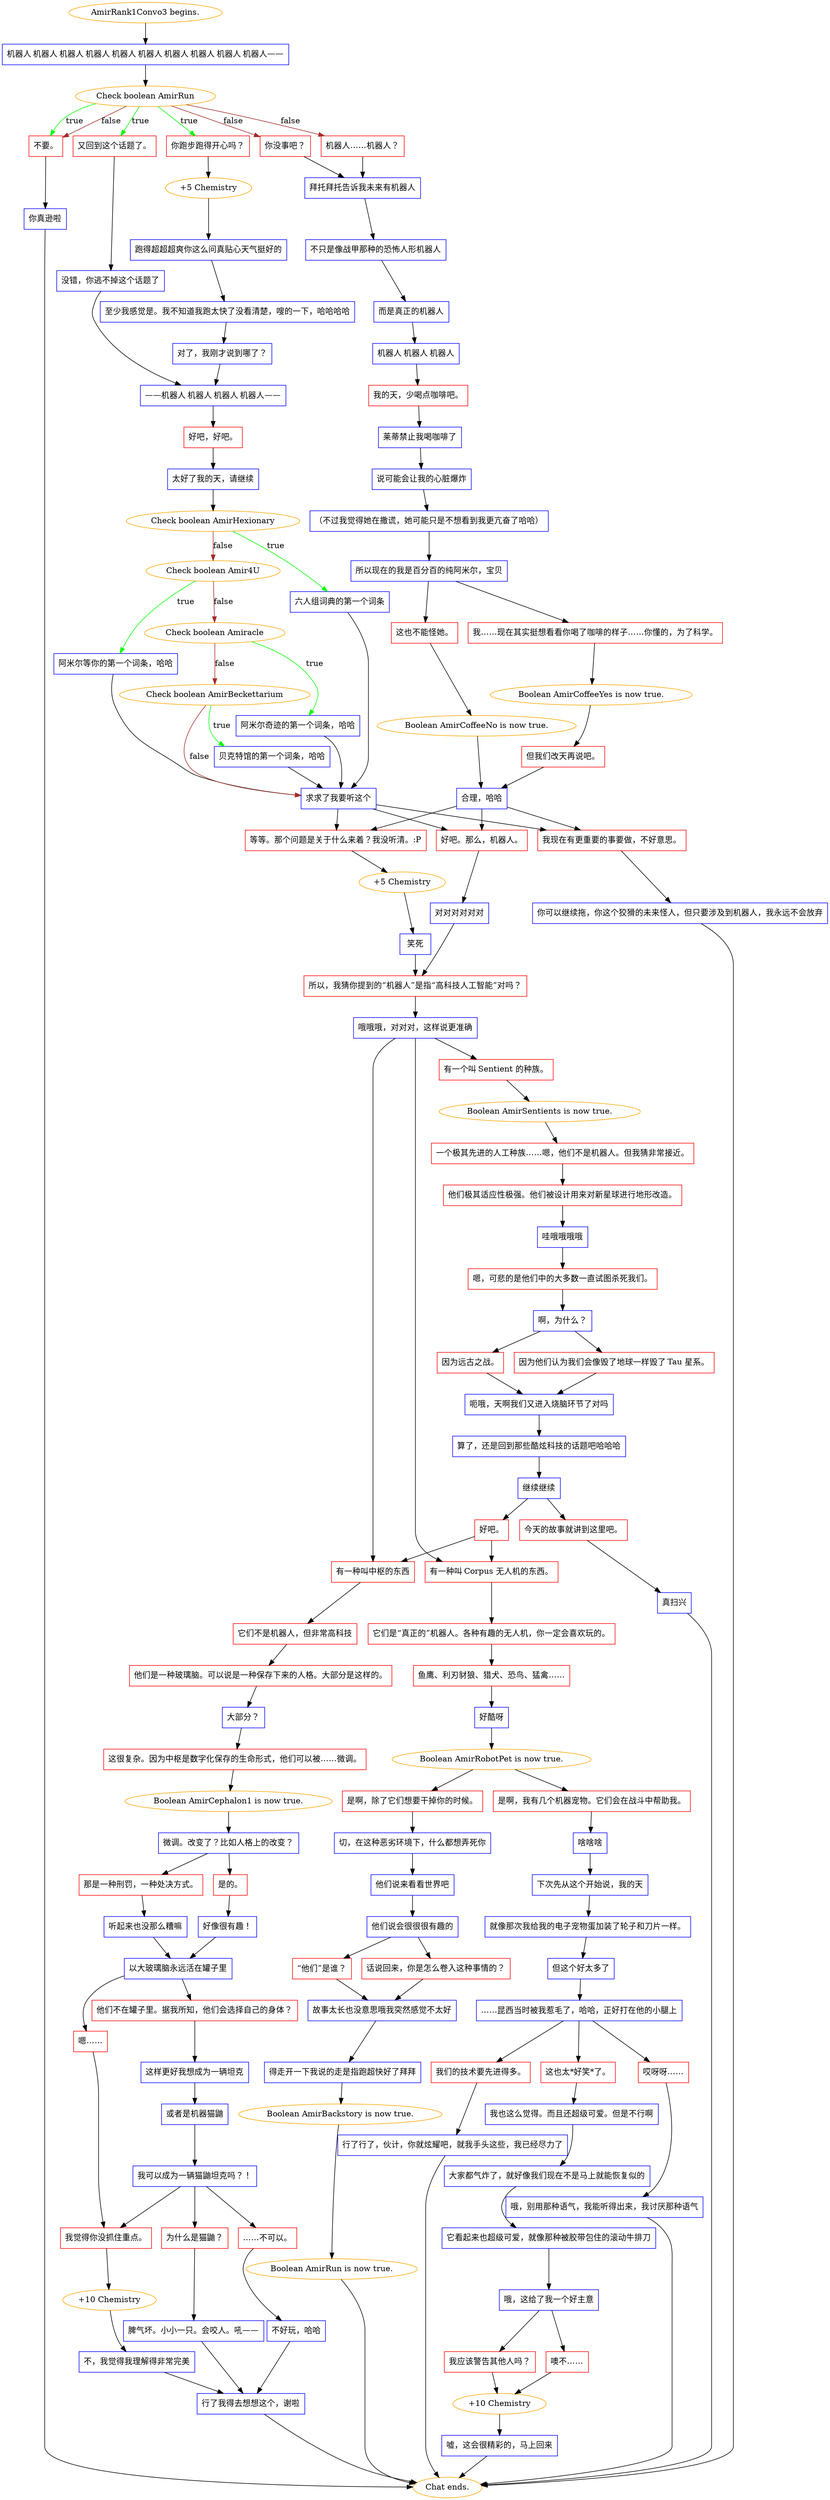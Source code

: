 digraph {
	"AmirRank1Convo3 begins." [color=orange];
		"AmirRank1Convo3 begins." -> j4004143638;
	j4004143638 [label="机器人 机器人 机器人 机器人 机器人 机器人 机器人 机器人 机器人 机器人——",shape=box,color=blue];
		j4004143638 -> j3723098967;
	j3723098967 [label="Check boolean AmirRun",color=orange];
		j3723098967 -> j1274457915 [label=true,color=green];
		j3723098967 -> j3095085515 [label=true,color=green];
		j3723098967 -> j1291484318 [label=true,color=green];
		j3723098967 -> j861855140 [label=false,color=brown];
		j3723098967 -> j2329140651 [label=false,color=brown];
		j3723098967 -> j1291484318 [label=false,color=brown];
	j1274457915 [label="你跑步跑得开心吗？",shape=box,color=red];
		j1274457915 -> j4268945129;
	j3095085515 [label="又回到这个话题了。",shape=box,color=red];
		j3095085515 -> j3701945375;
	j1291484318 [label="不要。",shape=box,color=red];
		j1291484318 -> j2485474707;
	j861855140 [label="你没事吧？",shape=box,color=red];
		j861855140 -> j1101338881;
	j2329140651 [label="机器人……机器人？",shape=box,color=red];
		j2329140651 -> j1101338881;
	j4268945129 [label="+5 Chemistry",color=orange];
		j4268945129 -> j3060322797;
	j3701945375 [label="没错，你逃不掉这个话题了",shape=box,color=blue];
		j3701945375 -> j3554610453;
	j2485474707 [label="你真逊啦",shape=box,color=blue];
		j2485474707 -> "Chat ends.";
	j1101338881 [label="拜托拜托告诉我未来有机器人",shape=box,color=blue];
		j1101338881 -> j3445394503;
	j3060322797 [label="跑得超超超爽你这么问真贴心天气挺好的",shape=box,color=blue];
		j3060322797 -> j3256761601;
	j3554610453 [label="——机器人 机器人 机器人 机器人——",shape=box,color=blue];
		j3554610453 -> j4107439331;
	"Chat ends." [color=orange];
	j3445394503 [label="不只是像战甲那种的恐怖人形机器人",shape=box,color=blue];
		j3445394503 -> j3813300979;
	j3256761601 [label="至少我感觉是。我不知道我跑太快了没看清楚，嗖的一下，哈哈哈哈",shape=box,color=blue];
		j3256761601 -> j3558684709;
	j4107439331 [label="好吧，好吧。",shape=box,color=red];
		j4107439331 -> j4148013819;
	j3813300979 [label="而是真正的机器人",shape=box,color=blue];
		j3813300979 -> j3185231305;
	j3558684709 [label="对了，我刚才说到哪了？",shape=box,color=blue];
		j3558684709 -> j3554610453;
	j4148013819 [label="太好了我的天，请继续",shape=box,color=blue];
		j4148013819 -> j2321646715;
	j3185231305 [label="机器人 机器人 机器人",shape=box,color=blue];
		j3185231305 -> j3237720039;
	j2321646715 [label="Check boolean AmirHexionary",color=orange];
		j2321646715 -> j1041077528 [label=true,color=green];
		j2321646715 -> j199181242 [label=false,color=brown];
	j3237720039 [label="我的天，少喝点咖啡吧。",shape=box,color=red];
		j3237720039 -> j253137148;
	j1041077528 [label="六人组词典的第一个词条",shape=box,color=blue];
		j1041077528 -> j2712429965;
	j199181242 [label="Check boolean Amir4U",color=orange];
		j199181242 -> j1155978260 [label=true,color=green];
		j199181242 -> j2111638808 [label=false,color=brown];
	j253137148 [label="莱蒂禁止我喝咖啡了",shape=box,color=blue];
		j253137148 -> j2764827008;
	j2712429965 [label="求求了我要听这个",shape=box,color=blue];
		j2712429965 -> j3249140794;
		j2712429965 -> j1886125175;
		j2712429965 -> j3772464790;
	j1155978260 [label="阿米尔等你的第一个词条，哈哈",shape=box,color=blue];
		j1155978260 -> j2712429965;
	j2111638808 [label="Check boolean Amiracle",color=orange];
		j2111638808 -> j2797600457 [label=true,color=green];
		j2111638808 -> j2552681849 [label=false,color=brown];
	j2764827008 [label="说可能会让我的心脏爆炸",shape=box,color=blue];
		j2764827008 -> j1431465511;
	j3249140794 [label="等等。那个问题是关于什么来着？我没听清。:P",shape=box,color=red];
		j3249140794 -> j3362442740;
	j1886125175 [label="好吧。那么，机器人。",shape=box,color=red];
		j1886125175 -> j328560944;
	j3772464790 [label="我现在有更重要的事要做，不好意思。",shape=box,color=red];
		j3772464790 -> j463248941;
	j2797600457 [label="阿米尔奇迹的第一个词条，哈哈",shape=box,color=blue];
		j2797600457 -> j2712429965;
	j2552681849 [label="Check boolean AmirBeckettarium",color=orange];
		j2552681849 -> j932976236 [label=true,color=green];
		j2552681849 -> j2712429965 [label=false,color=brown];
	j1431465511 [label="（不过我觉得她在撒谎，她可能只是不想看到我更亢奋了哈哈）",shape=box,color=blue];
		j1431465511 -> j3800480721;
	j3362442740 [label="+5 Chemistry",color=orange];
		j3362442740 -> j2385607964;
	j328560944 [label="对对对对对对",shape=box,color=blue];
		j328560944 -> j3789977942;
	j463248941 [label="你可以继续拖，你这个狡猾的未来怪人，但只要涉及到机器人，我永远不会放弃",shape=box,color=blue];
		j463248941 -> "Chat ends.";
	j932976236 [label="贝克特馆的第一个词条，哈哈",shape=box,color=blue];
		j932976236 -> j2712429965;
	j3800480721 [label="所以现在的我是百分百的纯阿米尔，宝贝",shape=box,color=blue];
		j3800480721 -> j3627735461;
		j3800480721 -> j2106506133;
	j2385607964 [label="笑死",shape=box,color=blue];
		j2385607964 -> j3789977942;
	j3789977942 [label="所以，我猜你提到的“机器人”是指“高科技人工智能”对吗？",shape=box,color=red];
		j3789977942 -> j422379371;
	j3627735461 [label="我……现在其实挺想看看你喝了咖啡的样子……你懂的，为了科学。",shape=box,color=red];
		j3627735461 -> j873776843;
	j2106506133 [label="这也不能怪她。",shape=box,color=red];
		j2106506133 -> j1737622122;
	j422379371 [label="哦哦哦，对对对，这样说更准确",shape=box,color=blue];
		j422379371 -> j4268827868;
		j422379371 -> j1511385860;
		j422379371 -> j134379128;
	j873776843 [label="Boolean AmirCoffeeYes is now true.",color=orange];
		j873776843 -> j874952132;
	j1737622122 [label="Boolean AmirCoffeeNo is now true.",color=orange];
		j1737622122 -> j841984094;
	j4268827868 [label="有一个叫 Sentient 的种族。",shape=box,color=red];
		j4268827868 -> j3113542727;
	j1511385860 [label="有一种叫中枢的东西",shape=box,color=red];
		j1511385860 -> j1432370628;
	j134379128 [label="有一种叫 Corpus 无人机的东西。",shape=box,color=red];
		j134379128 -> j3557318248;
	j874952132 [label="但我们改天再说吧。",shape=box,color=red];
		j874952132 -> j841984094;
	j841984094 [label="合理，哈哈",shape=box,color=blue];
		j841984094 -> j3249140794;
		j841984094 -> j1886125175;
		j841984094 -> j3772464790;
	j3113542727 [label="Boolean AmirSentients is now true.",color=orange];
		j3113542727 -> j2570415207;
	j1432370628 [label="它们不是机器人，但非常高科技",shape=box,color=red];
		j1432370628 -> j2964188958;
	j3557318248 [label="它们是“真正的”机器人。各种有趣的无人机，你一定会喜欢玩的。",shape=box,color=red];
		j3557318248 -> j2344503210;
	j2570415207 [label="一个极其先进的人工种族……嗯，他们不是机器人。但我猜非常接近。",shape=box,color=red];
		j2570415207 -> j1777537007;
	j2964188958 [label="他们是一种玻璃脑。可以说是一种保存下来的人格。大部分是这样的。",shape=box,color=red];
		j2964188958 -> j3092886856;
	j2344503210 [label="鱼鹰、利刃豺狼、猎犬、恐鸟、猛禽……",shape=box,color=red];
		j2344503210 -> j1824746294;
	j1777537007 [label="他们极其适应性极强。他们被设计用来对新星球进行地形改造。",shape=box,color=red];
		j1777537007 -> j3386924237;
	j3092886856 [label="大部分？",shape=box,color=blue];
		j3092886856 -> j3836488563;
	j1824746294 [label="好酷呀",shape=box,color=blue];
		j1824746294 -> j1730864607;
	j3386924237 [label="哇哦哦哦哦",shape=box,color=blue];
		j3386924237 -> j2020197957;
	j3836488563 [label="这很复杂。因为中枢是数字化保存的生命形式，他们可以被……微调。",shape=box,color=red];
		j3836488563 -> j3072705527;
	j1730864607 [label="Boolean AmirRobotPet is now true.",color=orange];
		j1730864607 -> j3883341206;
		j1730864607 -> j697456696;
	j2020197957 [label="嗯，可悲的是他们中的大多数一直试图杀死我们。",shape=box,color=red];
		j2020197957 -> j1296724028;
	j3072705527 [label="Boolean AmirCephalon1 is now true.",color=orange];
		j3072705527 -> j1578607882;
	j3883341206 [label="是啊，我有几个机器宠物。它们会在战斗中帮助我。",shape=box,color=red];
		j3883341206 -> j3506131161;
	j697456696 [label="是啊，除了它们想要干掉你的时候。",shape=box,color=red];
		j697456696 -> j891385822;
	j1296724028 [label="啊，为什么？",shape=box,color=blue];
		j1296724028 -> j1616394078;
		j1296724028 -> j412155677;
	j1578607882 [label="微调。改变了？比如人格上的改变？",shape=box,color=blue];
		j1578607882 -> j3747348087;
		j1578607882 -> j2432995812;
	j3506131161 [label="啥啥啥",shape=box,color=blue];
		j3506131161 -> j3007628656;
	j891385822 [label="切，在这种恶劣环境下，什么都想弄死你",shape=box,color=blue];
		j891385822 -> j357175732;
	j1616394078 [label="因为他们认为我们会像毁了地球一样毁了 Tau 星系。",shape=box,color=red];
		j1616394078 -> j750866268;
	j412155677 [label="因为远古之战。",shape=box,color=red];
		j412155677 -> j750866268;
	j3747348087 [label="是的。",shape=box,color=red];
		j3747348087 -> j3885149270;
	j2432995812 [label="那是一种刑罚，一种处决方式。",shape=box,color=red];
		j2432995812 -> j1429857087;
	j3007628656 [label="下次先从这个开始说，我的天",shape=box,color=blue];
		j3007628656 -> j2799382694;
	j357175732 [label="他们说来看看世界吧",shape=box,color=blue];
		j357175732 -> j1947470766;
	j750866268 [label="呃哦，天啊我们又进入烧脑环节了对吗",shape=box,color=blue];
		j750866268 -> j2123584508;
	j3885149270 [label="好像很有趣！",shape=box,color=blue];
		j3885149270 -> j1655182869;
	j1429857087 [label="听起来也没那么糟嘛",shape=box,color=blue];
		j1429857087 -> j1655182869;
	j2799382694 [label="就像那次我给我的电子宠物蛋加装了轮子和刀片一样。",shape=box,color=blue];
		j2799382694 -> j1330961874;
	j1947470766 [label="他们说会很很很有趣的",shape=box,color=blue];
		j1947470766 -> j2169250209;
		j1947470766 -> j4136879186;
	j2123584508 [label="算了，还是回到那些酷炫科技的话题吧哈哈哈",shape=box,color=blue];
		j2123584508 -> j305871960;
	j1655182869 [label="以大玻璃脑永远活在罐子里",shape=box,color=blue];
		j1655182869 -> j3052559368;
		j1655182869 -> j3981919566;
	j1330961874 [label="但这个好太多了",shape=box,color=blue];
		j1330961874 -> j679143522;
	j2169250209 [label="话说回来，你是怎么卷入这种事情的？",shape=box,color=red];
		j2169250209 -> j4024451408;
	j4136879186 [label="“他们”是谁？",shape=box,color=red];
		j4136879186 -> j4024451408;
	j305871960 [label="继续继续",shape=box,color=blue];
		j305871960 -> j2053663719;
		j305871960 -> j3585141540;
	j3052559368 [label="他们不在罐子里。据我所知，他们会选择自己的身体？",shape=box,color=red];
		j3052559368 -> j2900534854;
	j3981919566 [label="嗯……",shape=box,color=red];
		j3981919566 -> j2805986715;
	j679143522 [label="……昆西当时被我惹毛了，哈哈，正好打在他的小腿上",shape=box,color=blue];
		j679143522 -> j2789980046;
		j679143522 -> j1254786261;
		j679143522 -> j1306846187;
	j4024451408 [label="故事太长也没意思哦我突然感觉不太好",shape=box,color=blue];
		j4024451408 -> j2663372342;
	j2053663719 [label="好吧。",shape=box,color=red];
		j2053663719 -> j1511385860;
		j2053663719 -> j134379128;
	j3585141540 [label="今天的故事就讲到这里吧。",shape=box,color=red];
		j3585141540 -> j1487395217;
	j2900534854 [label="这样更好我想成为一辆坦克",shape=box,color=blue];
		j2900534854 -> j3207277568;
	j2805986715 [label="我觉得你没抓住重点。",shape=box,color=red];
		j2805986715 -> j3410561788;
	j2789980046 [label="这也太*好笑*了。",shape=box,color=red];
		j2789980046 -> j2297966540;
	j1254786261 [label="我们的技术要先进得多。",shape=box,color=red];
		j1254786261 -> j1506392753;
	j1306846187 [label="哎呀呀……",shape=box,color=red];
		j1306846187 -> j2913444578;
	j2663372342 [label="得走开一下我说的走是指跑超快好了拜拜",shape=box,color=blue];
		j2663372342 -> j2767294809;
	j1487395217 [label="真扫兴",shape=box,color=blue];
		j1487395217 -> "Chat ends.";
	j3207277568 [label="或者是机器猫鼬",shape=box,color=blue];
		j3207277568 -> j4184791318;
	j3410561788 [label="+10 Chemistry",color=orange];
		j3410561788 -> j2348806717;
	j2297966540 [label="我也这么觉得。而且还超级可爱。但是不行啊",shape=box,color=blue];
		j2297966540 -> j89105331;
	j1506392753 [label="行了行了，伙计，你就炫耀吧，就我手头这些，我已经尽力了",shape=box,color=blue];
		j1506392753 -> "Chat ends.";
	j2913444578 [label="哦，别用那种语气，我能听得出来，我讨厌那种语气",shape=box,color=blue];
		j2913444578 -> "Chat ends.";
	j2767294809 [label="Boolean AmirBackstory is now true.",color=orange];
		j2767294809 -> j1426220801;
	j4184791318 [label="我可以成为一辆猫鼬坦克吗？！",shape=box,color=blue];
		j4184791318 -> j1385963929;
		j4184791318 -> j2194042327;
		j4184791318 -> j2805986715;
	j2348806717 [label="不，我觉得我理解得非常完美",shape=box,color=blue];
		j2348806717 -> j663283998;
	j89105331 [label="大家都气炸了，就好像我们现在不是马上就能恢复似的",shape=box,color=blue];
		j89105331 -> j2194697790;
	j1426220801 [label="Boolean AmirRun is now true.",color=orange];
		j1426220801 -> "Chat ends.";
	j1385963929 [label="为什么是猫鼬？",shape=box,color=red];
		j1385963929 -> j3188979741;
	j2194042327 [label="……不可以。",shape=box,color=red];
		j2194042327 -> j3960909255;
	j663283998 [label="行了我得去想想这个，谢啦",shape=box,color=blue];
		j663283998 -> "Chat ends.";
	j2194697790 [label="它看起来也超级可爱，就像那种被胶带包住的滚动牛排刀",shape=box,color=blue];
		j2194697790 -> j1860240860;
	j3188979741 [label="脾气坏。小小一只。会咬人。吼——",shape=box,color=blue];
		j3188979741 -> j663283998;
	j3960909255 [label="不好玩，哈哈",shape=box,color=blue];
		j3960909255 -> j663283998;
	j1860240860 [label="哦，这给了我一个好主意",shape=box,color=blue];
		j1860240860 -> j98280176;
		j1860240860 -> j3436436201;
	j98280176 [label="我应该警告其他人吗？",shape=box,color=red];
		j98280176 -> j636744775;
	j3436436201 [label="噢不……",shape=box,color=red];
		j3436436201 -> j636744775;
	j636744775 [label="+10 Chemistry",color=orange];
		j636744775 -> j1420291931;
	j1420291931 [label="嘘，这会很精彩的，马上回来",shape=box,color=blue];
		j1420291931 -> "Chat ends.";
}